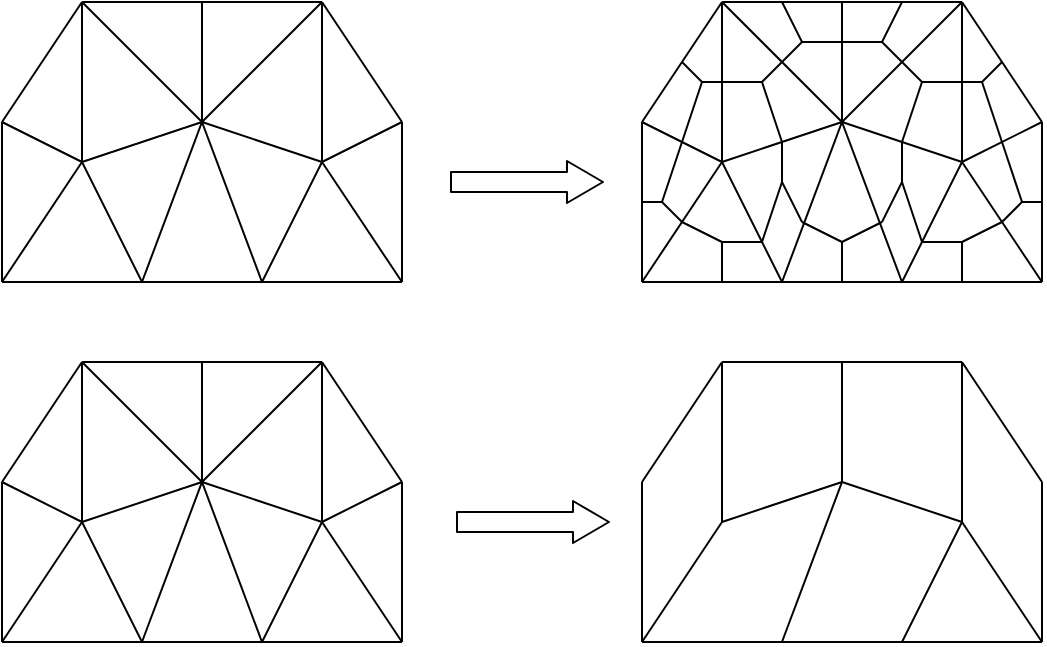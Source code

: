 <mxfile version="14.6.1" type="github">
  <diagram id="2N16Z9Sh7Igzl8UlPVsR" name="Page-1">
    <mxGraphModel dx="1422" dy="747" grid="1" gridSize="10" guides="1" tooltips="1" connect="1" arrows="1" fold="1" page="1" pageScale="1" pageWidth="827" pageHeight="1169" math="0" shadow="0">
      <root>
        <mxCell id="0" />
        <mxCell id="1" parent="0" />
        <mxCell id="qPU4i-IaGX8xfbsaANAp-4" value="" style="endArrow=none;html=1;" edge="1" parent="1">
          <mxGeometry width="50" height="50" relative="1" as="geometry">
            <mxPoint x="153" y="620" as="sourcePoint" />
            <mxPoint x="153" y="540" as="targetPoint" />
          </mxGeometry>
        </mxCell>
        <mxCell id="qPU4i-IaGX8xfbsaANAp-5" value="" style="endArrow=none;html=1;" edge="1" parent="1">
          <mxGeometry width="50" height="50" relative="1" as="geometry">
            <mxPoint x="153" y="620" as="sourcePoint" />
            <mxPoint x="193" y="560" as="targetPoint" />
          </mxGeometry>
        </mxCell>
        <mxCell id="qPU4i-IaGX8xfbsaANAp-6" value="" style="endArrow=none;html=1;" edge="1" parent="1">
          <mxGeometry width="50" height="50" relative="1" as="geometry">
            <mxPoint x="153" y="540" as="sourcePoint" />
            <mxPoint x="193" y="480" as="targetPoint" />
          </mxGeometry>
        </mxCell>
        <mxCell id="qPU4i-IaGX8xfbsaANAp-7" value="" style="endArrow=none;html=1;" edge="1" parent="1">
          <mxGeometry width="50" height="50" relative="1" as="geometry">
            <mxPoint x="193" y="560" as="sourcePoint" />
            <mxPoint x="193" y="480" as="targetPoint" />
          </mxGeometry>
        </mxCell>
        <mxCell id="qPU4i-IaGX8xfbsaANAp-8" value="" style="endArrow=none;html=1;" edge="1" parent="1">
          <mxGeometry width="50" height="50" relative="1" as="geometry">
            <mxPoint x="193" y="560" as="sourcePoint" />
            <mxPoint x="253" y="540" as="targetPoint" />
          </mxGeometry>
        </mxCell>
        <mxCell id="qPU4i-IaGX8xfbsaANAp-9" value="" style="endArrow=none;html=1;" edge="1" parent="1">
          <mxGeometry width="50" height="50" relative="1" as="geometry">
            <mxPoint x="253" y="540" as="sourcePoint" />
            <mxPoint x="193" y="480" as="targetPoint" />
          </mxGeometry>
        </mxCell>
        <mxCell id="qPU4i-IaGX8xfbsaANAp-10" value="" style="endArrow=none;html=1;" edge="1" parent="1">
          <mxGeometry width="50" height="50" relative="1" as="geometry">
            <mxPoint x="253" y="540" as="sourcePoint" />
            <mxPoint x="313" y="560" as="targetPoint" />
          </mxGeometry>
        </mxCell>
        <mxCell id="qPU4i-IaGX8xfbsaANAp-11" value="" style="endArrow=none;html=1;" edge="1" parent="1">
          <mxGeometry width="50" height="50" relative="1" as="geometry">
            <mxPoint x="223" y="620" as="sourcePoint" />
            <mxPoint x="193" y="560" as="targetPoint" />
          </mxGeometry>
        </mxCell>
        <mxCell id="qPU4i-IaGX8xfbsaANAp-12" value="" style="endArrow=none;html=1;" edge="1" parent="1">
          <mxGeometry width="50" height="50" relative="1" as="geometry">
            <mxPoint x="223" y="620" as="sourcePoint" />
            <mxPoint x="253" y="540" as="targetPoint" />
          </mxGeometry>
        </mxCell>
        <mxCell id="qPU4i-IaGX8xfbsaANAp-13" value="" style="endArrow=none;html=1;" edge="1" parent="1">
          <mxGeometry width="50" height="50" relative="1" as="geometry">
            <mxPoint x="153" y="620" as="sourcePoint" />
            <mxPoint x="223" y="620" as="targetPoint" />
          </mxGeometry>
        </mxCell>
        <mxCell id="qPU4i-IaGX8xfbsaANAp-14" value="" style="endArrow=none;html=1;" edge="1" parent="1">
          <mxGeometry width="50" height="50" relative="1" as="geometry">
            <mxPoint x="253" y="540" as="sourcePoint" />
            <mxPoint x="283" y="620" as="targetPoint" />
          </mxGeometry>
        </mxCell>
        <mxCell id="qPU4i-IaGX8xfbsaANAp-15" value="" style="endArrow=none;html=1;" edge="1" parent="1">
          <mxGeometry width="50" height="50" relative="1" as="geometry">
            <mxPoint x="223" y="620" as="sourcePoint" />
            <mxPoint x="283" y="620" as="targetPoint" />
          </mxGeometry>
        </mxCell>
        <mxCell id="qPU4i-IaGX8xfbsaANAp-16" value="" style="endArrow=none;html=1;" edge="1" parent="1">
          <mxGeometry width="50" height="50" relative="1" as="geometry">
            <mxPoint x="283" y="620" as="sourcePoint" />
            <mxPoint x="313" y="560" as="targetPoint" />
          </mxGeometry>
        </mxCell>
        <mxCell id="qPU4i-IaGX8xfbsaANAp-17" value="" style="endArrow=none;html=1;" edge="1" parent="1">
          <mxGeometry width="50" height="50" relative="1" as="geometry">
            <mxPoint x="283" y="620" as="sourcePoint" />
            <mxPoint x="353" y="620" as="targetPoint" />
          </mxGeometry>
        </mxCell>
        <mxCell id="qPU4i-IaGX8xfbsaANAp-18" value="" style="endArrow=none;html=1;" edge="1" parent="1">
          <mxGeometry width="50" height="50" relative="1" as="geometry">
            <mxPoint x="353" y="620" as="sourcePoint" />
            <mxPoint x="313" y="560" as="targetPoint" />
          </mxGeometry>
        </mxCell>
        <mxCell id="qPU4i-IaGX8xfbsaANAp-20" value="" style="endArrow=none;html=1;" edge="1" parent="1">
          <mxGeometry width="50" height="50" relative="1" as="geometry">
            <mxPoint x="353" y="620" as="sourcePoint" />
            <mxPoint x="353" y="540" as="targetPoint" />
          </mxGeometry>
        </mxCell>
        <mxCell id="qPU4i-IaGX8xfbsaANAp-21" value="" style="endArrow=none;html=1;" edge="1" parent="1">
          <mxGeometry width="50" height="50" relative="1" as="geometry">
            <mxPoint x="313" y="560" as="sourcePoint" />
            <mxPoint x="353" y="540" as="targetPoint" />
          </mxGeometry>
        </mxCell>
        <mxCell id="qPU4i-IaGX8xfbsaANAp-22" value="" style="endArrow=none;html=1;" edge="1" parent="1">
          <mxGeometry width="50" height="50" relative="1" as="geometry">
            <mxPoint x="153" y="540" as="sourcePoint" />
            <mxPoint x="193" y="560" as="targetPoint" />
          </mxGeometry>
        </mxCell>
        <mxCell id="qPU4i-IaGX8xfbsaANAp-23" value="" style="endArrow=none;html=1;" edge="1" parent="1">
          <mxGeometry width="50" height="50" relative="1" as="geometry">
            <mxPoint x="313" y="560" as="sourcePoint" />
            <mxPoint x="313" y="480" as="targetPoint" />
          </mxGeometry>
        </mxCell>
        <mxCell id="qPU4i-IaGX8xfbsaANAp-24" value="" style="endArrow=none;html=1;" edge="1" parent="1">
          <mxGeometry width="50" height="50" relative="1" as="geometry">
            <mxPoint x="253" y="540" as="sourcePoint" />
            <mxPoint x="253" y="480" as="targetPoint" />
          </mxGeometry>
        </mxCell>
        <mxCell id="qPU4i-IaGX8xfbsaANAp-25" value="" style="endArrow=none;html=1;" edge="1" parent="1">
          <mxGeometry width="50" height="50" relative="1" as="geometry">
            <mxPoint x="193" y="480" as="sourcePoint" />
            <mxPoint x="313" y="480" as="targetPoint" />
          </mxGeometry>
        </mxCell>
        <mxCell id="qPU4i-IaGX8xfbsaANAp-26" value="" style="endArrow=none;html=1;" edge="1" parent="1">
          <mxGeometry width="50" height="50" relative="1" as="geometry">
            <mxPoint x="253" y="540" as="sourcePoint" />
            <mxPoint x="313" y="480" as="targetPoint" />
          </mxGeometry>
        </mxCell>
        <mxCell id="qPU4i-IaGX8xfbsaANAp-27" value="" style="endArrow=none;html=1;" edge="1" parent="1">
          <mxGeometry width="50" height="50" relative="1" as="geometry">
            <mxPoint x="353" y="540" as="sourcePoint" />
            <mxPoint x="313" y="480" as="targetPoint" />
          </mxGeometry>
        </mxCell>
        <mxCell id="qPU4i-IaGX8xfbsaANAp-28" value="" style="endArrow=none;html=1;" edge="1" parent="1">
          <mxGeometry width="50" height="50" relative="1" as="geometry">
            <mxPoint x="473" y="620" as="sourcePoint" />
            <mxPoint x="473" y="540" as="targetPoint" />
          </mxGeometry>
        </mxCell>
        <mxCell id="qPU4i-IaGX8xfbsaANAp-29" value="" style="endArrow=none;html=1;" edge="1" parent="1">
          <mxGeometry width="50" height="50" relative="1" as="geometry">
            <mxPoint x="473" y="620" as="sourcePoint" />
            <mxPoint x="513" y="560" as="targetPoint" />
          </mxGeometry>
        </mxCell>
        <mxCell id="qPU4i-IaGX8xfbsaANAp-30" value="" style="endArrow=none;html=1;" edge="1" parent="1">
          <mxGeometry width="50" height="50" relative="1" as="geometry">
            <mxPoint x="473" y="540" as="sourcePoint" />
            <mxPoint x="513" y="480" as="targetPoint" />
          </mxGeometry>
        </mxCell>
        <mxCell id="qPU4i-IaGX8xfbsaANAp-31" value="" style="endArrow=none;html=1;" edge="1" parent="1">
          <mxGeometry width="50" height="50" relative="1" as="geometry">
            <mxPoint x="513" y="560" as="sourcePoint" />
            <mxPoint x="513" y="480" as="targetPoint" />
          </mxGeometry>
        </mxCell>
        <mxCell id="qPU4i-IaGX8xfbsaANAp-32" value="" style="endArrow=none;html=1;" edge="1" parent="1">
          <mxGeometry width="50" height="50" relative="1" as="geometry">
            <mxPoint x="513" y="560" as="sourcePoint" />
            <mxPoint x="573" y="540" as="targetPoint" />
          </mxGeometry>
        </mxCell>
        <mxCell id="qPU4i-IaGX8xfbsaANAp-34" value="" style="endArrow=none;html=1;" edge="1" parent="1">
          <mxGeometry width="50" height="50" relative="1" as="geometry">
            <mxPoint x="573" y="540" as="sourcePoint" />
            <mxPoint x="633" y="560" as="targetPoint" />
          </mxGeometry>
        </mxCell>
        <mxCell id="qPU4i-IaGX8xfbsaANAp-36" value="" style="endArrow=none;html=1;" edge="1" parent="1">
          <mxGeometry width="50" height="50" relative="1" as="geometry">
            <mxPoint x="543" y="620" as="sourcePoint" />
            <mxPoint x="573" y="540" as="targetPoint" />
          </mxGeometry>
        </mxCell>
        <mxCell id="qPU4i-IaGX8xfbsaANAp-37" value="" style="endArrow=none;html=1;" edge="1" parent="1">
          <mxGeometry width="50" height="50" relative="1" as="geometry">
            <mxPoint x="473" y="620" as="sourcePoint" />
            <mxPoint x="543" y="620" as="targetPoint" />
          </mxGeometry>
        </mxCell>
        <mxCell id="qPU4i-IaGX8xfbsaANAp-39" value="" style="endArrow=none;html=1;" edge="1" parent="1">
          <mxGeometry width="50" height="50" relative="1" as="geometry">
            <mxPoint x="543" y="620" as="sourcePoint" />
            <mxPoint x="603" y="620" as="targetPoint" />
          </mxGeometry>
        </mxCell>
        <mxCell id="qPU4i-IaGX8xfbsaANAp-40" value="" style="endArrow=none;html=1;" edge="1" parent="1">
          <mxGeometry width="50" height="50" relative="1" as="geometry">
            <mxPoint x="603" y="620" as="sourcePoint" />
            <mxPoint x="633" y="560" as="targetPoint" />
          </mxGeometry>
        </mxCell>
        <mxCell id="qPU4i-IaGX8xfbsaANAp-41" value="" style="endArrow=none;html=1;" edge="1" parent="1">
          <mxGeometry width="50" height="50" relative="1" as="geometry">
            <mxPoint x="603" y="620" as="sourcePoint" />
            <mxPoint x="673" y="620" as="targetPoint" />
          </mxGeometry>
        </mxCell>
        <mxCell id="qPU4i-IaGX8xfbsaANAp-42" value="" style="endArrow=none;html=1;" edge="1" parent="1">
          <mxGeometry width="50" height="50" relative="1" as="geometry">
            <mxPoint x="673" y="620" as="sourcePoint" />
            <mxPoint x="633" y="560" as="targetPoint" />
          </mxGeometry>
        </mxCell>
        <mxCell id="qPU4i-IaGX8xfbsaANAp-43" value="" style="endArrow=none;html=1;" edge="1" parent="1">
          <mxGeometry width="50" height="50" relative="1" as="geometry">
            <mxPoint x="673" y="620" as="sourcePoint" />
            <mxPoint x="673" y="540" as="targetPoint" />
          </mxGeometry>
        </mxCell>
        <mxCell id="qPU4i-IaGX8xfbsaANAp-46" value="" style="endArrow=none;html=1;" edge="1" parent="1">
          <mxGeometry width="50" height="50" relative="1" as="geometry">
            <mxPoint x="633" y="560" as="sourcePoint" />
            <mxPoint x="633" y="480" as="targetPoint" />
          </mxGeometry>
        </mxCell>
        <mxCell id="qPU4i-IaGX8xfbsaANAp-47" value="" style="endArrow=none;html=1;" edge="1" parent="1">
          <mxGeometry width="50" height="50" relative="1" as="geometry">
            <mxPoint x="573" y="540" as="sourcePoint" />
            <mxPoint x="573" y="480" as="targetPoint" />
          </mxGeometry>
        </mxCell>
        <mxCell id="qPU4i-IaGX8xfbsaANAp-48" value="" style="endArrow=none;html=1;" edge="1" parent="1">
          <mxGeometry width="50" height="50" relative="1" as="geometry">
            <mxPoint x="513" y="480" as="sourcePoint" />
            <mxPoint x="633" y="480" as="targetPoint" />
          </mxGeometry>
        </mxCell>
        <mxCell id="qPU4i-IaGX8xfbsaANAp-50" value="" style="endArrow=none;html=1;" edge="1" parent="1">
          <mxGeometry width="50" height="50" relative="1" as="geometry">
            <mxPoint x="673" y="540" as="sourcePoint" />
            <mxPoint x="633" y="480" as="targetPoint" />
          </mxGeometry>
        </mxCell>
        <mxCell id="qPU4i-IaGX8xfbsaANAp-51" value="" style="endArrow=none;html=1;" edge="1" parent="1">
          <mxGeometry width="50" height="50" relative="1" as="geometry">
            <mxPoint x="473" y="440" as="sourcePoint" />
            <mxPoint x="473" y="360" as="targetPoint" />
          </mxGeometry>
        </mxCell>
        <mxCell id="qPU4i-IaGX8xfbsaANAp-52" value="" style="endArrow=none;html=1;" edge="1" parent="1">
          <mxGeometry width="50" height="50" relative="1" as="geometry">
            <mxPoint x="473" y="440" as="sourcePoint" />
            <mxPoint x="513" y="380" as="targetPoint" />
          </mxGeometry>
        </mxCell>
        <mxCell id="qPU4i-IaGX8xfbsaANAp-53" value="" style="endArrow=none;html=1;" edge="1" parent="1">
          <mxGeometry width="50" height="50" relative="1" as="geometry">
            <mxPoint x="473" y="360" as="sourcePoint" />
            <mxPoint x="513" y="300" as="targetPoint" />
          </mxGeometry>
        </mxCell>
        <mxCell id="qPU4i-IaGX8xfbsaANAp-54" value="" style="endArrow=none;html=1;" edge="1" parent="1">
          <mxGeometry width="50" height="50" relative="1" as="geometry">
            <mxPoint x="513" y="380" as="sourcePoint" />
            <mxPoint x="513" y="300" as="targetPoint" />
          </mxGeometry>
        </mxCell>
        <mxCell id="qPU4i-IaGX8xfbsaANAp-55" value="" style="endArrow=none;html=1;" edge="1" parent="1">
          <mxGeometry width="50" height="50" relative="1" as="geometry">
            <mxPoint x="513" y="380" as="sourcePoint" />
            <mxPoint x="573" y="360" as="targetPoint" />
          </mxGeometry>
        </mxCell>
        <mxCell id="qPU4i-IaGX8xfbsaANAp-56" value="" style="endArrow=none;html=1;" edge="1" parent="1">
          <mxGeometry width="50" height="50" relative="1" as="geometry">
            <mxPoint x="573" y="360" as="sourcePoint" />
            <mxPoint x="513" y="300" as="targetPoint" />
          </mxGeometry>
        </mxCell>
        <mxCell id="qPU4i-IaGX8xfbsaANAp-57" value="" style="endArrow=none;html=1;" edge="1" parent="1">
          <mxGeometry width="50" height="50" relative="1" as="geometry">
            <mxPoint x="573" y="360" as="sourcePoint" />
            <mxPoint x="633" y="380" as="targetPoint" />
          </mxGeometry>
        </mxCell>
        <mxCell id="qPU4i-IaGX8xfbsaANAp-58" value="" style="endArrow=none;html=1;" edge="1" parent="1">
          <mxGeometry width="50" height="50" relative="1" as="geometry">
            <mxPoint x="543" y="440" as="sourcePoint" />
            <mxPoint x="513" y="380" as="targetPoint" />
          </mxGeometry>
        </mxCell>
        <mxCell id="qPU4i-IaGX8xfbsaANAp-59" value="" style="endArrow=none;html=1;" edge="1" parent="1">
          <mxGeometry width="50" height="50" relative="1" as="geometry">
            <mxPoint x="543" y="440" as="sourcePoint" />
            <mxPoint x="573" y="360" as="targetPoint" />
          </mxGeometry>
        </mxCell>
        <mxCell id="qPU4i-IaGX8xfbsaANAp-60" value="" style="endArrow=none;html=1;" edge="1" parent="1">
          <mxGeometry width="50" height="50" relative="1" as="geometry">
            <mxPoint x="473" y="440" as="sourcePoint" />
            <mxPoint x="543" y="440" as="targetPoint" />
          </mxGeometry>
        </mxCell>
        <mxCell id="qPU4i-IaGX8xfbsaANAp-61" value="" style="endArrow=none;html=1;" edge="1" parent="1">
          <mxGeometry width="50" height="50" relative="1" as="geometry">
            <mxPoint x="573" y="360" as="sourcePoint" />
            <mxPoint x="603" y="440" as="targetPoint" />
          </mxGeometry>
        </mxCell>
        <mxCell id="qPU4i-IaGX8xfbsaANAp-62" value="" style="endArrow=none;html=1;" edge="1" parent="1">
          <mxGeometry width="50" height="50" relative="1" as="geometry">
            <mxPoint x="543" y="440" as="sourcePoint" />
            <mxPoint x="603" y="440" as="targetPoint" />
          </mxGeometry>
        </mxCell>
        <mxCell id="qPU4i-IaGX8xfbsaANAp-63" value="" style="endArrow=none;html=1;" edge="1" parent="1">
          <mxGeometry width="50" height="50" relative="1" as="geometry">
            <mxPoint x="603" y="440" as="sourcePoint" />
            <mxPoint x="633" y="380" as="targetPoint" />
          </mxGeometry>
        </mxCell>
        <mxCell id="qPU4i-IaGX8xfbsaANAp-64" value="" style="endArrow=none;html=1;" edge="1" parent="1">
          <mxGeometry width="50" height="50" relative="1" as="geometry">
            <mxPoint x="603" y="440" as="sourcePoint" />
            <mxPoint x="673" y="440" as="targetPoint" />
          </mxGeometry>
        </mxCell>
        <mxCell id="qPU4i-IaGX8xfbsaANAp-65" value="" style="endArrow=none;html=1;" edge="1" parent="1">
          <mxGeometry width="50" height="50" relative="1" as="geometry">
            <mxPoint x="673" y="440" as="sourcePoint" />
            <mxPoint x="633" y="380" as="targetPoint" />
          </mxGeometry>
        </mxCell>
        <mxCell id="qPU4i-IaGX8xfbsaANAp-66" value="" style="endArrow=none;html=1;" edge="1" parent="1">
          <mxGeometry width="50" height="50" relative="1" as="geometry">
            <mxPoint x="673" y="440" as="sourcePoint" />
            <mxPoint x="673" y="360" as="targetPoint" />
          </mxGeometry>
        </mxCell>
        <mxCell id="qPU4i-IaGX8xfbsaANAp-67" value="" style="endArrow=none;html=1;" edge="1" parent="1">
          <mxGeometry width="50" height="50" relative="1" as="geometry">
            <mxPoint x="633" y="380" as="sourcePoint" />
            <mxPoint x="673" y="360" as="targetPoint" />
          </mxGeometry>
        </mxCell>
        <mxCell id="qPU4i-IaGX8xfbsaANAp-68" value="" style="endArrow=none;html=1;" edge="1" parent="1">
          <mxGeometry width="50" height="50" relative="1" as="geometry">
            <mxPoint x="473" y="360" as="sourcePoint" />
            <mxPoint x="513" y="380" as="targetPoint" />
          </mxGeometry>
        </mxCell>
        <mxCell id="qPU4i-IaGX8xfbsaANAp-69" value="" style="endArrow=none;html=1;" edge="1" parent="1">
          <mxGeometry width="50" height="50" relative="1" as="geometry">
            <mxPoint x="633" y="380" as="sourcePoint" />
            <mxPoint x="633" y="300" as="targetPoint" />
          </mxGeometry>
        </mxCell>
        <mxCell id="qPU4i-IaGX8xfbsaANAp-70" value="" style="endArrow=none;html=1;" edge="1" parent="1">
          <mxGeometry width="50" height="50" relative="1" as="geometry">
            <mxPoint x="573" y="360" as="sourcePoint" />
            <mxPoint x="573" y="300" as="targetPoint" />
          </mxGeometry>
        </mxCell>
        <mxCell id="qPU4i-IaGX8xfbsaANAp-71" value="" style="endArrow=none;html=1;" edge="1" parent="1">
          <mxGeometry width="50" height="50" relative="1" as="geometry">
            <mxPoint x="513" y="300" as="sourcePoint" />
            <mxPoint x="633" y="300" as="targetPoint" />
          </mxGeometry>
        </mxCell>
        <mxCell id="qPU4i-IaGX8xfbsaANAp-72" value="" style="endArrow=none;html=1;" edge="1" parent="1">
          <mxGeometry width="50" height="50" relative="1" as="geometry">
            <mxPoint x="573" y="360" as="sourcePoint" />
            <mxPoint x="633" y="300" as="targetPoint" />
          </mxGeometry>
        </mxCell>
        <mxCell id="qPU4i-IaGX8xfbsaANAp-73" value="" style="endArrow=none;html=1;" edge="1" parent="1">
          <mxGeometry width="50" height="50" relative="1" as="geometry">
            <mxPoint x="673" y="360" as="sourcePoint" />
            <mxPoint x="633" y="300" as="targetPoint" />
          </mxGeometry>
        </mxCell>
        <mxCell id="qPU4i-IaGX8xfbsaANAp-74" value="" style="endArrow=none;html=1;" edge="1" parent="1">
          <mxGeometry width="50" height="50" relative="1" as="geometry">
            <mxPoint x="483" y="400" as="sourcePoint" />
            <mxPoint x="473" y="400" as="targetPoint" />
          </mxGeometry>
        </mxCell>
        <mxCell id="qPU4i-IaGX8xfbsaANAp-75" value="" style="endArrow=none;html=1;" edge="1" parent="1">
          <mxGeometry width="50" height="50" relative="1" as="geometry">
            <mxPoint x="493" y="410" as="sourcePoint" />
            <mxPoint x="483" y="400" as="targetPoint" />
          </mxGeometry>
        </mxCell>
        <mxCell id="qPU4i-IaGX8xfbsaANAp-76" value="" style="endArrow=none;html=1;" edge="1" parent="1">
          <mxGeometry width="50" height="50" relative="1" as="geometry">
            <mxPoint x="483" y="400" as="sourcePoint" />
            <mxPoint x="493" y="370" as="targetPoint" />
          </mxGeometry>
        </mxCell>
        <mxCell id="qPU4i-IaGX8xfbsaANAp-77" value="" style="endArrow=none;html=1;" edge="1" parent="1">
          <mxGeometry width="50" height="50" relative="1" as="geometry">
            <mxPoint x="673" y="400" as="sourcePoint" />
            <mxPoint x="663" y="400" as="targetPoint" />
          </mxGeometry>
        </mxCell>
        <mxCell id="qPU4i-IaGX8xfbsaANAp-78" value="" style="endArrow=none;html=1;" edge="1" parent="1">
          <mxGeometry width="50" height="50" relative="1" as="geometry">
            <mxPoint x="653" y="410" as="sourcePoint" />
            <mxPoint x="663" y="400" as="targetPoint" />
          </mxGeometry>
        </mxCell>
        <mxCell id="qPU4i-IaGX8xfbsaANAp-79" value="" style="endArrow=none;html=1;" edge="1" parent="1">
          <mxGeometry width="50" height="50" relative="1" as="geometry">
            <mxPoint x="653" y="370" as="sourcePoint" />
            <mxPoint x="663" y="400" as="targetPoint" />
          </mxGeometry>
        </mxCell>
        <mxCell id="qPU4i-IaGX8xfbsaANAp-80" value="" style="endArrow=none;html=1;" edge="1" parent="1">
          <mxGeometry width="50" height="50" relative="1" as="geometry">
            <mxPoint x="493" y="410" as="sourcePoint" />
            <mxPoint x="513" y="420" as="targetPoint" />
          </mxGeometry>
        </mxCell>
        <mxCell id="qPU4i-IaGX8xfbsaANAp-81" value="" style="endArrow=none;html=1;" edge="1" parent="1">
          <mxGeometry width="50" height="50" relative="1" as="geometry">
            <mxPoint x="603" y="330" as="sourcePoint" />
            <mxPoint x="613" y="340" as="targetPoint" />
          </mxGeometry>
        </mxCell>
        <mxCell id="qPU4i-IaGX8xfbsaANAp-82" value="" style="endArrow=none;html=1;" edge="1" parent="1">
          <mxGeometry width="50" height="50" relative="1" as="geometry">
            <mxPoint x="613" y="340" as="sourcePoint" />
            <mxPoint x="633" y="340" as="targetPoint" />
          </mxGeometry>
        </mxCell>
        <mxCell id="qPU4i-IaGX8xfbsaANAp-83" value="" style="endArrow=none;html=1;" edge="1" parent="1">
          <mxGeometry width="50" height="50" relative="1" as="geometry">
            <mxPoint x="513" y="420" as="sourcePoint" />
            <mxPoint x="533" y="420" as="targetPoint" />
          </mxGeometry>
        </mxCell>
        <mxCell id="qPU4i-IaGX8xfbsaANAp-91" value="" style="endArrow=none;html=1;" edge="1" parent="1">
          <mxGeometry width="50" height="50" relative="1" as="geometry">
            <mxPoint x="513" y="420" as="sourcePoint" />
            <mxPoint x="513" y="440" as="targetPoint" />
          </mxGeometry>
        </mxCell>
        <mxCell id="qPU4i-IaGX8xfbsaANAp-92" value="" style="endArrow=none;html=1;" edge="1" parent="1">
          <mxGeometry width="50" height="50" relative="1" as="geometry">
            <mxPoint x="543" y="390" as="sourcePoint" />
            <mxPoint x="533" y="420" as="targetPoint" />
          </mxGeometry>
        </mxCell>
        <mxCell id="qPU4i-IaGX8xfbsaANAp-93" value="" style="endArrow=none;html=1;" edge="1" parent="1">
          <mxGeometry width="50" height="50" relative="1" as="geometry">
            <mxPoint x="543" y="390" as="sourcePoint" />
            <mxPoint x="543" y="370" as="targetPoint" />
          </mxGeometry>
        </mxCell>
        <mxCell id="qPU4i-IaGX8xfbsaANAp-94" value="" style="endArrow=none;html=1;" edge="1" parent="1">
          <mxGeometry width="50" height="50" relative="1" as="geometry">
            <mxPoint x="553" y="410" as="sourcePoint" />
            <mxPoint x="543" y="390" as="targetPoint" />
          </mxGeometry>
        </mxCell>
        <mxCell id="qPU4i-IaGX8xfbsaANAp-95" value="" style="endArrow=none;html=1;" edge="1" parent="1">
          <mxGeometry width="50" height="50" relative="1" as="geometry">
            <mxPoint x="573" y="420" as="sourcePoint" />
            <mxPoint x="553" y="410" as="targetPoint" />
          </mxGeometry>
        </mxCell>
        <mxCell id="qPU4i-IaGX8xfbsaANAp-96" value="" style="endArrow=none;html=1;" edge="1" parent="1">
          <mxGeometry width="50" height="50" relative="1" as="geometry">
            <mxPoint x="573" y="420" as="sourcePoint" />
            <mxPoint x="593" y="410" as="targetPoint" />
          </mxGeometry>
        </mxCell>
        <mxCell id="qPU4i-IaGX8xfbsaANAp-97" value="" style="endArrow=none;html=1;" edge="1" parent="1">
          <mxGeometry width="50" height="50" relative="1" as="geometry">
            <mxPoint x="573" y="420" as="sourcePoint" />
            <mxPoint x="573" y="440" as="targetPoint" />
          </mxGeometry>
        </mxCell>
        <mxCell id="qPU4i-IaGX8xfbsaANAp-98" value="" style="endArrow=none;html=1;" edge="1" parent="1">
          <mxGeometry width="50" height="50" relative="1" as="geometry">
            <mxPoint x="603" y="390" as="sourcePoint" />
            <mxPoint x="603" y="370" as="targetPoint" />
          </mxGeometry>
        </mxCell>
        <mxCell id="qPU4i-IaGX8xfbsaANAp-99" value="" style="endArrow=none;html=1;" edge="1" parent="1">
          <mxGeometry width="50" height="50" relative="1" as="geometry">
            <mxPoint x="603" y="390" as="sourcePoint" />
            <mxPoint x="593" y="410" as="targetPoint" />
          </mxGeometry>
        </mxCell>
        <mxCell id="qPU4i-IaGX8xfbsaANAp-100" value="" style="endArrow=none;html=1;" edge="1" parent="1">
          <mxGeometry width="50" height="50" relative="1" as="geometry">
            <mxPoint x="613" y="420" as="sourcePoint" />
            <mxPoint x="603" y="390" as="targetPoint" />
          </mxGeometry>
        </mxCell>
        <mxCell id="qPU4i-IaGX8xfbsaANAp-101" value="" style="endArrow=none;html=1;" edge="1" parent="1">
          <mxGeometry width="50" height="50" relative="1" as="geometry">
            <mxPoint x="633" y="420" as="sourcePoint" />
            <mxPoint x="613" y="420" as="targetPoint" />
          </mxGeometry>
        </mxCell>
        <mxCell id="qPU4i-IaGX8xfbsaANAp-102" value="" style="endArrow=none;html=1;" edge="1" parent="1">
          <mxGeometry width="50" height="50" relative="1" as="geometry">
            <mxPoint x="633" y="420" as="sourcePoint" />
            <mxPoint x="633" y="440" as="targetPoint" />
          </mxGeometry>
        </mxCell>
        <mxCell id="qPU4i-IaGX8xfbsaANAp-103" value="" style="endArrow=none;html=1;" edge="1" parent="1">
          <mxGeometry width="50" height="50" relative="1" as="geometry">
            <mxPoint x="633" y="420" as="sourcePoint" />
            <mxPoint x="653" y="410" as="targetPoint" />
          </mxGeometry>
        </mxCell>
        <mxCell id="qPU4i-IaGX8xfbsaANAp-104" value="" style="endArrow=none;html=1;" edge="1" parent="1">
          <mxGeometry width="50" height="50" relative="1" as="geometry">
            <mxPoint x="603" y="370" as="sourcePoint" />
            <mxPoint x="613" y="340" as="targetPoint" />
          </mxGeometry>
        </mxCell>
        <mxCell id="qPU4i-IaGX8xfbsaANAp-105" value="" style="endArrow=none;html=1;" edge="1" parent="1">
          <mxGeometry width="50" height="50" relative="1" as="geometry">
            <mxPoint x="533" y="340" as="sourcePoint" />
            <mxPoint x="543" y="330" as="targetPoint" />
          </mxGeometry>
        </mxCell>
        <mxCell id="qPU4i-IaGX8xfbsaANAp-106" value="" style="endArrow=none;html=1;" edge="1" parent="1">
          <mxGeometry width="50" height="50" relative="1" as="geometry">
            <mxPoint x="533" y="340" as="sourcePoint" />
            <mxPoint x="543" y="370" as="targetPoint" />
          </mxGeometry>
        </mxCell>
        <mxCell id="qPU4i-IaGX8xfbsaANAp-107" value="" style="endArrow=none;html=1;" edge="1" parent="1">
          <mxGeometry width="50" height="50" relative="1" as="geometry">
            <mxPoint x="533" y="340" as="sourcePoint" />
            <mxPoint x="513" y="340" as="targetPoint" />
          </mxGeometry>
        </mxCell>
        <mxCell id="qPU4i-IaGX8xfbsaANAp-108" value="" style="endArrow=none;html=1;" edge="1" parent="1">
          <mxGeometry width="50" height="50" relative="1" as="geometry">
            <mxPoint x="553" y="320" as="sourcePoint" />
            <mxPoint x="573" y="320" as="targetPoint" />
          </mxGeometry>
        </mxCell>
        <mxCell id="qPU4i-IaGX8xfbsaANAp-109" value="" style="endArrow=none;html=1;" edge="1" parent="1">
          <mxGeometry width="50" height="50" relative="1" as="geometry">
            <mxPoint x="543" y="330" as="sourcePoint" />
            <mxPoint x="553" y="320" as="targetPoint" />
          </mxGeometry>
        </mxCell>
        <mxCell id="qPU4i-IaGX8xfbsaANAp-110" value="" style="endArrow=none;html=1;" edge="1" parent="1">
          <mxGeometry width="50" height="50" relative="1" as="geometry">
            <mxPoint x="553" y="320" as="sourcePoint" />
            <mxPoint x="543" y="300" as="targetPoint" />
          </mxGeometry>
        </mxCell>
        <mxCell id="qPU4i-IaGX8xfbsaANAp-111" value="" style="endArrow=none;html=1;" edge="1" parent="1">
          <mxGeometry width="50" height="50" relative="1" as="geometry">
            <mxPoint x="593" y="320" as="sourcePoint" />
            <mxPoint x="603" y="330" as="targetPoint" />
          </mxGeometry>
        </mxCell>
        <mxCell id="qPU4i-IaGX8xfbsaANAp-112" value="" style="endArrow=none;html=1;" edge="1" parent="1">
          <mxGeometry width="50" height="50" relative="1" as="geometry">
            <mxPoint x="593" y="320" as="sourcePoint" />
            <mxPoint x="603" y="300" as="targetPoint" />
          </mxGeometry>
        </mxCell>
        <mxCell id="qPU4i-IaGX8xfbsaANAp-113" value="" style="endArrow=none;html=1;" edge="1" parent="1">
          <mxGeometry width="50" height="50" relative="1" as="geometry">
            <mxPoint x="593" y="320" as="sourcePoint" />
            <mxPoint x="573" y="320" as="targetPoint" />
          </mxGeometry>
        </mxCell>
        <mxCell id="qPU4i-IaGX8xfbsaANAp-114" value="" style="endArrow=none;html=1;" edge="1" parent="1">
          <mxGeometry width="50" height="50" relative="1" as="geometry">
            <mxPoint x="503" y="340" as="sourcePoint" />
            <mxPoint x="493" y="370" as="targetPoint" />
          </mxGeometry>
        </mxCell>
        <mxCell id="qPU4i-IaGX8xfbsaANAp-115" value="" style="endArrow=none;html=1;" edge="1" parent="1">
          <mxGeometry width="50" height="50" relative="1" as="geometry">
            <mxPoint x="503" y="340" as="sourcePoint" />
            <mxPoint x="513" y="340" as="targetPoint" />
          </mxGeometry>
        </mxCell>
        <mxCell id="qPU4i-IaGX8xfbsaANAp-116" value="" style="endArrow=none;html=1;" edge="1" parent="1">
          <mxGeometry width="50" height="50" relative="1" as="geometry">
            <mxPoint x="493" y="330" as="sourcePoint" />
            <mxPoint x="503" y="340" as="targetPoint" />
          </mxGeometry>
        </mxCell>
        <mxCell id="qPU4i-IaGX8xfbsaANAp-117" value="" style="endArrow=none;html=1;" edge="1" parent="1">
          <mxGeometry width="50" height="50" relative="1" as="geometry">
            <mxPoint x="643" y="340" as="sourcePoint" />
            <mxPoint x="653" y="330" as="targetPoint" />
          </mxGeometry>
        </mxCell>
        <mxCell id="qPU4i-IaGX8xfbsaANAp-118" value="" style="endArrow=none;html=1;" edge="1" parent="1">
          <mxGeometry width="50" height="50" relative="1" as="geometry">
            <mxPoint x="643" y="340" as="sourcePoint" />
            <mxPoint x="633" y="340" as="targetPoint" />
          </mxGeometry>
        </mxCell>
        <mxCell id="qPU4i-IaGX8xfbsaANAp-119" value="" style="endArrow=none;html=1;" edge="1" parent="1">
          <mxGeometry width="50" height="50" relative="1" as="geometry">
            <mxPoint x="643" y="340" as="sourcePoint" />
            <mxPoint x="653" y="370" as="targetPoint" />
          </mxGeometry>
        </mxCell>
        <mxCell id="qPU4i-IaGX8xfbsaANAp-120" value="" style="endArrow=none;html=1;" edge="1" parent="1">
          <mxGeometry width="50" height="50" relative="1" as="geometry">
            <mxPoint x="153" y="440" as="sourcePoint" />
            <mxPoint x="153" y="360" as="targetPoint" />
          </mxGeometry>
        </mxCell>
        <mxCell id="qPU4i-IaGX8xfbsaANAp-121" value="" style="endArrow=none;html=1;" edge="1" parent="1">
          <mxGeometry width="50" height="50" relative="1" as="geometry">
            <mxPoint x="153" y="440" as="sourcePoint" />
            <mxPoint x="193" y="380" as="targetPoint" />
          </mxGeometry>
        </mxCell>
        <mxCell id="qPU4i-IaGX8xfbsaANAp-122" value="" style="endArrow=none;html=1;" edge="1" parent="1">
          <mxGeometry width="50" height="50" relative="1" as="geometry">
            <mxPoint x="153" y="360" as="sourcePoint" />
            <mxPoint x="193" y="300" as="targetPoint" />
          </mxGeometry>
        </mxCell>
        <mxCell id="qPU4i-IaGX8xfbsaANAp-123" value="" style="endArrow=none;html=1;" edge="1" parent="1">
          <mxGeometry width="50" height="50" relative="1" as="geometry">
            <mxPoint x="193" y="380" as="sourcePoint" />
            <mxPoint x="193" y="300" as="targetPoint" />
          </mxGeometry>
        </mxCell>
        <mxCell id="qPU4i-IaGX8xfbsaANAp-124" value="" style="endArrow=none;html=1;" edge="1" parent="1">
          <mxGeometry width="50" height="50" relative="1" as="geometry">
            <mxPoint x="193" y="380" as="sourcePoint" />
            <mxPoint x="253" y="360" as="targetPoint" />
          </mxGeometry>
        </mxCell>
        <mxCell id="qPU4i-IaGX8xfbsaANAp-125" value="" style="endArrow=none;html=1;" edge="1" parent="1">
          <mxGeometry width="50" height="50" relative="1" as="geometry">
            <mxPoint x="253" y="360" as="sourcePoint" />
            <mxPoint x="193" y="300" as="targetPoint" />
          </mxGeometry>
        </mxCell>
        <mxCell id="qPU4i-IaGX8xfbsaANAp-126" value="" style="endArrow=none;html=1;" edge="1" parent="1">
          <mxGeometry width="50" height="50" relative="1" as="geometry">
            <mxPoint x="253" y="360" as="sourcePoint" />
            <mxPoint x="313" y="380" as="targetPoint" />
          </mxGeometry>
        </mxCell>
        <mxCell id="qPU4i-IaGX8xfbsaANAp-127" value="" style="endArrow=none;html=1;" edge="1" parent="1">
          <mxGeometry width="50" height="50" relative="1" as="geometry">
            <mxPoint x="223" y="440" as="sourcePoint" />
            <mxPoint x="193" y="380" as="targetPoint" />
          </mxGeometry>
        </mxCell>
        <mxCell id="qPU4i-IaGX8xfbsaANAp-128" value="" style="endArrow=none;html=1;" edge="1" parent="1">
          <mxGeometry width="50" height="50" relative="1" as="geometry">
            <mxPoint x="223" y="440" as="sourcePoint" />
            <mxPoint x="253" y="360" as="targetPoint" />
          </mxGeometry>
        </mxCell>
        <mxCell id="qPU4i-IaGX8xfbsaANAp-129" value="" style="endArrow=none;html=1;" edge="1" parent="1">
          <mxGeometry width="50" height="50" relative="1" as="geometry">
            <mxPoint x="153" y="440" as="sourcePoint" />
            <mxPoint x="223" y="440" as="targetPoint" />
          </mxGeometry>
        </mxCell>
        <mxCell id="qPU4i-IaGX8xfbsaANAp-130" value="" style="endArrow=none;html=1;" edge="1" parent="1">
          <mxGeometry width="50" height="50" relative="1" as="geometry">
            <mxPoint x="253" y="360" as="sourcePoint" />
            <mxPoint x="283" y="440" as="targetPoint" />
          </mxGeometry>
        </mxCell>
        <mxCell id="qPU4i-IaGX8xfbsaANAp-131" value="" style="endArrow=none;html=1;" edge="1" parent="1">
          <mxGeometry width="50" height="50" relative="1" as="geometry">
            <mxPoint x="223" y="440" as="sourcePoint" />
            <mxPoint x="283" y="440" as="targetPoint" />
          </mxGeometry>
        </mxCell>
        <mxCell id="qPU4i-IaGX8xfbsaANAp-132" value="" style="endArrow=none;html=1;" edge="1" parent="1">
          <mxGeometry width="50" height="50" relative="1" as="geometry">
            <mxPoint x="283" y="440" as="sourcePoint" />
            <mxPoint x="313" y="380" as="targetPoint" />
          </mxGeometry>
        </mxCell>
        <mxCell id="qPU4i-IaGX8xfbsaANAp-133" value="" style="endArrow=none;html=1;" edge="1" parent="1">
          <mxGeometry width="50" height="50" relative="1" as="geometry">
            <mxPoint x="283" y="440" as="sourcePoint" />
            <mxPoint x="353" y="440" as="targetPoint" />
          </mxGeometry>
        </mxCell>
        <mxCell id="qPU4i-IaGX8xfbsaANAp-134" value="" style="endArrow=none;html=1;" edge="1" parent="1">
          <mxGeometry width="50" height="50" relative="1" as="geometry">
            <mxPoint x="353" y="440" as="sourcePoint" />
            <mxPoint x="313" y="380" as="targetPoint" />
          </mxGeometry>
        </mxCell>
        <mxCell id="qPU4i-IaGX8xfbsaANAp-135" value="" style="endArrow=none;html=1;" edge="1" parent="1">
          <mxGeometry width="50" height="50" relative="1" as="geometry">
            <mxPoint x="353" y="440" as="sourcePoint" />
            <mxPoint x="353" y="360" as="targetPoint" />
          </mxGeometry>
        </mxCell>
        <mxCell id="qPU4i-IaGX8xfbsaANAp-136" value="" style="endArrow=none;html=1;" edge="1" parent="1">
          <mxGeometry width="50" height="50" relative="1" as="geometry">
            <mxPoint x="313" y="380" as="sourcePoint" />
            <mxPoint x="353" y="360" as="targetPoint" />
          </mxGeometry>
        </mxCell>
        <mxCell id="qPU4i-IaGX8xfbsaANAp-137" value="" style="endArrow=none;html=1;" edge="1" parent="1">
          <mxGeometry width="50" height="50" relative="1" as="geometry">
            <mxPoint x="153" y="360" as="sourcePoint" />
            <mxPoint x="193" y="380" as="targetPoint" />
          </mxGeometry>
        </mxCell>
        <mxCell id="qPU4i-IaGX8xfbsaANAp-138" value="" style="endArrow=none;html=1;" edge="1" parent="1">
          <mxGeometry width="50" height="50" relative="1" as="geometry">
            <mxPoint x="313" y="380" as="sourcePoint" />
            <mxPoint x="313" y="300" as="targetPoint" />
          </mxGeometry>
        </mxCell>
        <mxCell id="qPU4i-IaGX8xfbsaANAp-139" value="" style="endArrow=none;html=1;" edge="1" parent="1">
          <mxGeometry width="50" height="50" relative="1" as="geometry">
            <mxPoint x="253" y="360" as="sourcePoint" />
            <mxPoint x="253" y="300" as="targetPoint" />
          </mxGeometry>
        </mxCell>
        <mxCell id="qPU4i-IaGX8xfbsaANAp-140" value="" style="endArrow=none;html=1;" edge="1" parent="1">
          <mxGeometry width="50" height="50" relative="1" as="geometry">
            <mxPoint x="193" y="300" as="sourcePoint" />
            <mxPoint x="313" y="300" as="targetPoint" />
          </mxGeometry>
        </mxCell>
        <mxCell id="qPU4i-IaGX8xfbsaANAp-141" value="" style="endArrow=none;html=1;" edge="1" parent="1">
          <mxGeometry width="50" height="50" relative="1" as="geometry">
            <mxPoint x="253" y="360" as="sourcePoint" />
            <mxPoint x="313" y="300" as="targetPoint" />
          </mxGeometry>
        </mxCell>
        <mxCell id="qPU4i-IaGX8xfbsaANAp-142" value="" style="endArrow=none;html=1;" edge="1" parent="1">
          <mxGeometry width="50" height="50" relative="1" as="geometry">
            <mxPoint x="353" y="360" as="sourcePoint" />
            <mxPoint x="313" y="300" as="targetPoint" />
          </mxGeometry>
        </mxCell>
        <mxCell id="qPU4i-IaGX8xfbsaANAp-143" value="" style="shape=flexArrow;endArrow=classic;html=1;endWidth=10;endSize=5.67;" edge="1" parent="1">
          <mxGeometry width="50" height="50" relative="1" as="geometry">
            <mxPoint x="377" y="390" as="sourcePoint" />
            <mxPoint x="454" y="390" as="targetPoint" />
          </mxGeometry>
        </mxCell>
        <mxCell id="qPU4i-IaGX8xfbsaANAp-144" value="" style="shape=flexArrow;endArrow=classic;html=1;endWidth=10;endSize=5.67;" edge="1" parent="1">
          <mxGeometry width="50" height="50" relative="1" as="geometry">
            <mxPoint x="380" y="560" as="sourcePoint" />
            <mxPoint x="457" y="560" as="targetPoint" />
          </mxGeometry>
        </mxCell>
      </root>
    </mxGraphModel>
  </diagram>
</mxfile>
